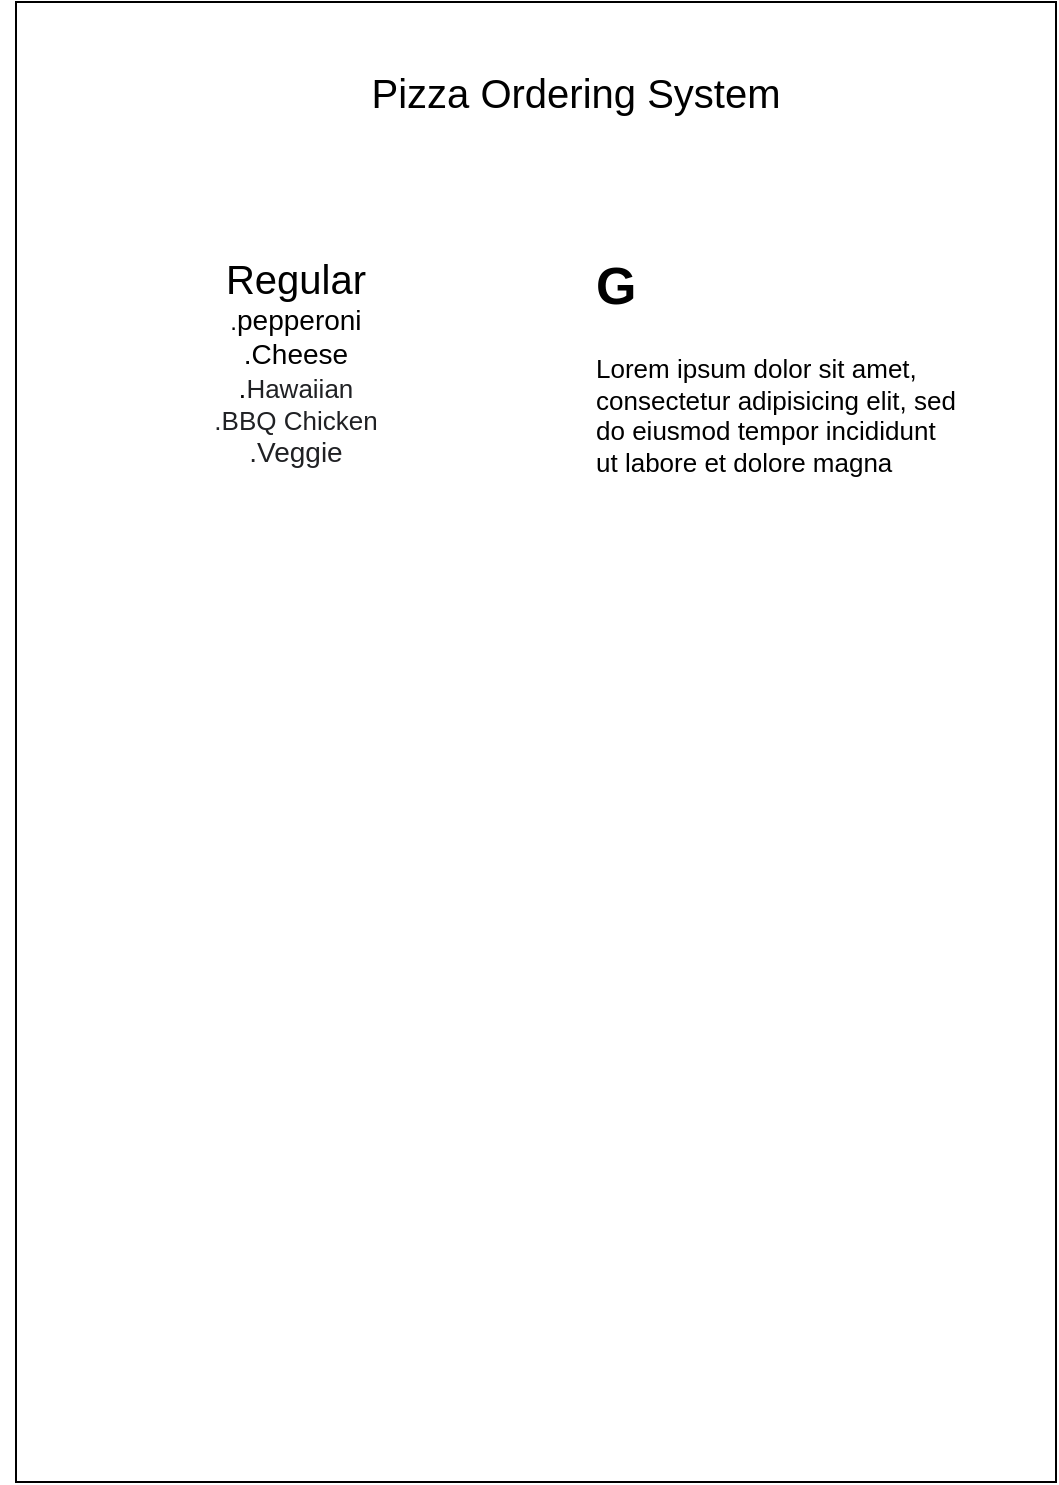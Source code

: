 <mxfile version="17.1.3" type="github">
  <diagram id="gueoC9wNe_M9XRxRRR1c" name="Page-1">
    <mxGraphModel dx="1263" dy="794" grid="1" gridSize="10" guides="1" tooltips="1" connect="1" arrows="1" fold="1" page="1" pageScale="1" pageWidth="850" pageHeight="1100" math="0" shadow="0">
      <root>
        <mxCell id="0" />
        <mxCell id="1" parent="0" />
        <mxCell id="lnYRoIj6kjw9i7lZnvs6-6" style="edgeStyle=orthogonalEdgeStyle;rounded=0;orthogonalLoop=1;jettySize=auto;html=1;exitX=0;exitY=0.5;exitDx=0;exitDy=0;entryX=0;entryY=0.5;entryDx=0;entryDy=0;" edge="1" parent="1" source="lnYRoIj6kjw9i7lZnvs6-5" target="lnYRoIj6kjw9i7lZnvs6-5">
          <mxGeometry relative="1" as="geometry">
            <mxPoint x="150" y="310" as="targetPoint" />
          </mxGeometry>
        </mxCell>
        <mxCell id="lnYRoIj6kjw9i7lZnvs6-5" value="" style="rounded=0;whiteSpace=wrap;html=1;" vertex="1" parent="1">
          <mxGeometry x="140" y="40" width="520" height="740" as="geometry" />
        </mxCell>
        <mxCell id="lnYRoIj6kjw9i7lZnvs6-7" value="&lt;font style=&quot;font-size: 20px&quot;&gt;Pizza Ordering System&lt;/font&gt;" style="text;html=1;strokeColor=none;fillColor=none;align=center;verticalAlign=middle;whiteSpace=wrap;rounded=0;" vertex="1" parent="1">
          <mxGeometry x="240" y="70" width="360" height="30" as="geometry" />
        </mxCell>
        <mxCell id="lnYRoIj6kjw9i7lZnvs6-8" value="&lt;font style=&quot;font-size: 20px&quot;&gt;Regular&lt;/font&gt;&lt;br&gt;.&lt;font style=&quot;font-size: 13px&quot;&gt;&lt;span style=&quot;font-size: 14px&quot;&gt;pepperoni&lt;/span&gt;&lt;br&gt;&lt;span style=&quot;font-size: 14px&quot;&gt;.Cheese&lt;/span&gt;&lt;br&gt;&lt;span style=&quot;font-size: 14px&quot;&gt;.&lt;/span&gt;&lt;span style=&quot;color: rgb(32 , 33 , 36) ; font-family: &amp;#34;arial&amp;#34; , sans-serif ; text-align: left ; background-color: rgb(255 , 255 , 255)&quot;&gt;&lt;font style=&quot;font-size: 13px&quot;&gt;Hawaiian&lt;br&gt;.&lt;/font&gt;&lt;/span&gt;&lt;span style=&quot;color: rgb(32 , 33 , 36) ; font-family: &amp;#34;arial&amp;#34; , sans-serif ; text-align: left ; background-color: rgb(255 , 255 , 255)&quot;&gt;&lt;font style=&quot;font-size: 13px&quot;&gt;BBQ Chicken&lt;br&gt;&lt;/font&gt;&lt;/span&gt;&lt;span style=&quot;font-size: 14px ; color: rgb(32 , 33 , 36) ; font-family: &amp;#34;arial&amp;#34; , sans-serif ; text-align: left ; background-color: rgb(255 , 255 , 255)&quot;&gt;&lt;font style=&quot;font-size: 14px&quot;&gt;.Veggie&lt;br&gt;&lt;/font&gt;&lt;/span&gt;&lt;/font&gt;" style="text;html=1;strokeColor=none;fillColor=none;align=center;verticalAlign=middle;whiteSpace=wrap;rounded=0;" vertex="1" parent="1">
          <mxGeometry x="200" y="130" width="160" height="180" as="geometry" />
        </mxCell>
        <mxCell id="lnYRoIj6kjw9i7lZnvs6-9" value="&lt;h1&gt;G&lt;/h1&gt;&lt;p&gt;Lorem ipsum dolor sit amet, consectetur adipisicing elit, sed do eiusmod tempor incididunt ut labore et dolore magna aliqua.&lt;/p&gt;" style="text;html=1;strokeColor=none;fillColor=none;spacing=5;spacingTop=-20;whiteSpace=wrap;overflow=hidden;rounded=0;fontSize=13;" vertex="1" parent="1">
          <mxGeometry x="425" y="160" width="190" height="120" as="geometry" />
        </mxCell>
      </root>
    </mxGraphModel>
  </diagram>
</mxfile>
